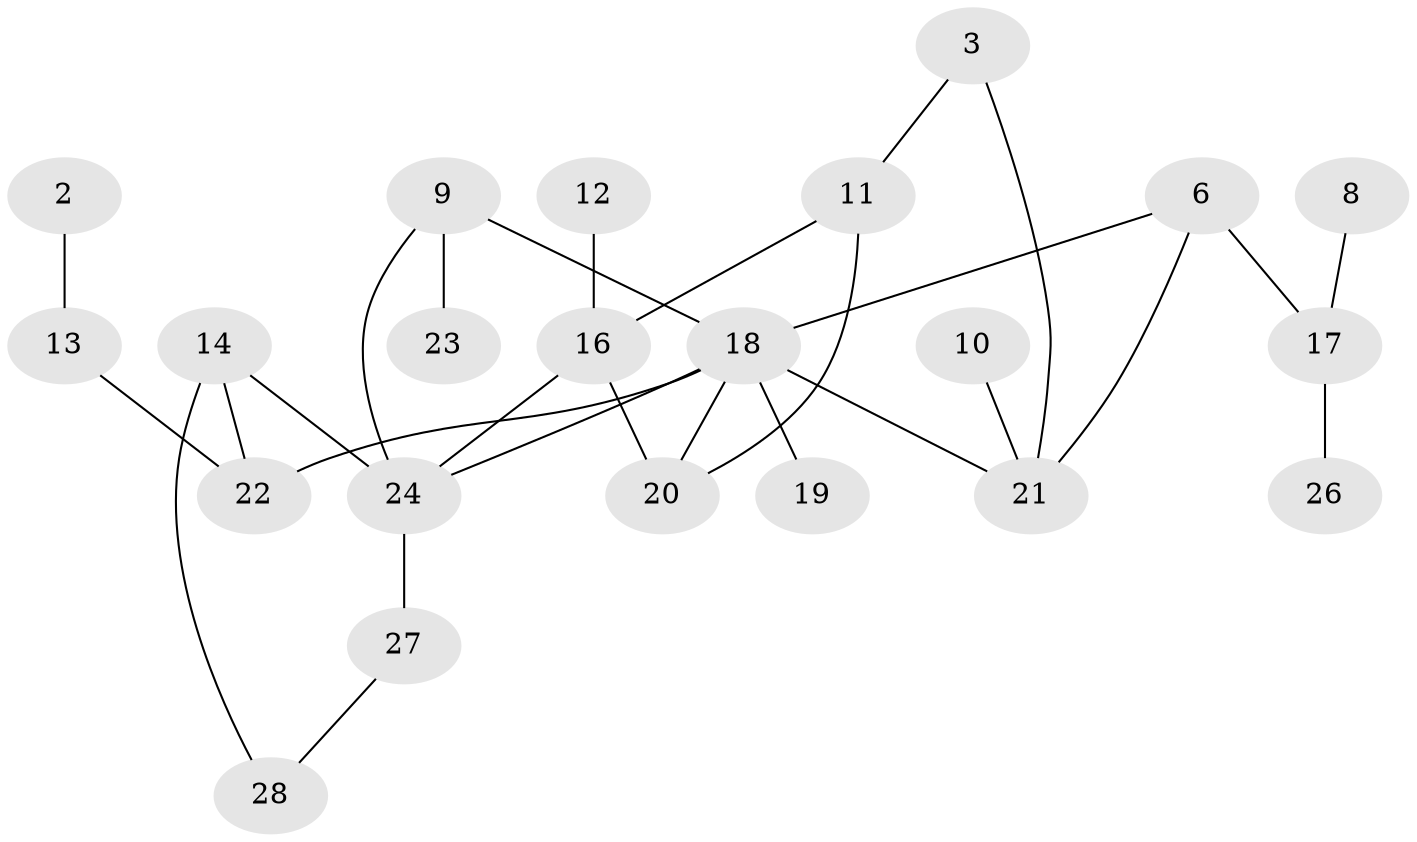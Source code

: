 // original degree distribution, {1: 0.2786885245901639, 4: 0.13114754098360656, 2: 0.3114754098360656, 0: 0.11475409836065574, 5: 0.03278688524590164, 3: 0.11475409836065574, 6: 0.01639344262295082}
// Generated by graph-tools (version 1.1) at 2025/25/03/09/25 03:25:21]
// undirected, 22 vertices, 28 edges
graph export_dot {
graph [start="1"]
  node [color=gray90,style=filled];
  2;
  3;
  6;
  8;
  9;
  10;
  11;
  12;
  13;
  14;
  16;
  17;
  18;
  19;
  20;
  21;
  22;
  23;
  24;
  26;
  27;
  28;
  2 -- 13 [weight=1.0];
  3 -- 11 [weight=1.0];
  3 -- 21 [weight=1.0];
  6 -- 17 [weight=1.0];
  6 -- 18 [weight=1.0];
  6 -- 21 [weight=1.0];
  8 -- 17 [weight=1.0];
  9 -- 18 [weight=1.0];
  9 -- 23 [weight=1.0];
  9 -- 24 [weight=1.0];
  10 -- 21 [weight=1.0];
  11 -- 16 [weight=1.0];
  11 -- 20 [weight=1.0];
  12 -- 16 [weight=1.0];
  13 -- 22 [weight=1.0];
  14 -- 22 [weight=1.0];
  14 -- 24 [weight=2.0];
  14 -- 28 [weight=1.0];
  16 -- 20 [weight=1.0];
  16 -- 24 [weight=2.0];
  17 -- 26 [weight=1.0];
  18 -- 19 [weight=1.0];
  18 -- 20 [weight=1.0];
  18 -- 21 [weight=1.0];
  18 -- 22 [weight=1.0];
  18 -- 24 [weight=1.0];
  24 -- 27 [weight=2.0];
  27 -- 28 [weight=1.0];
}
